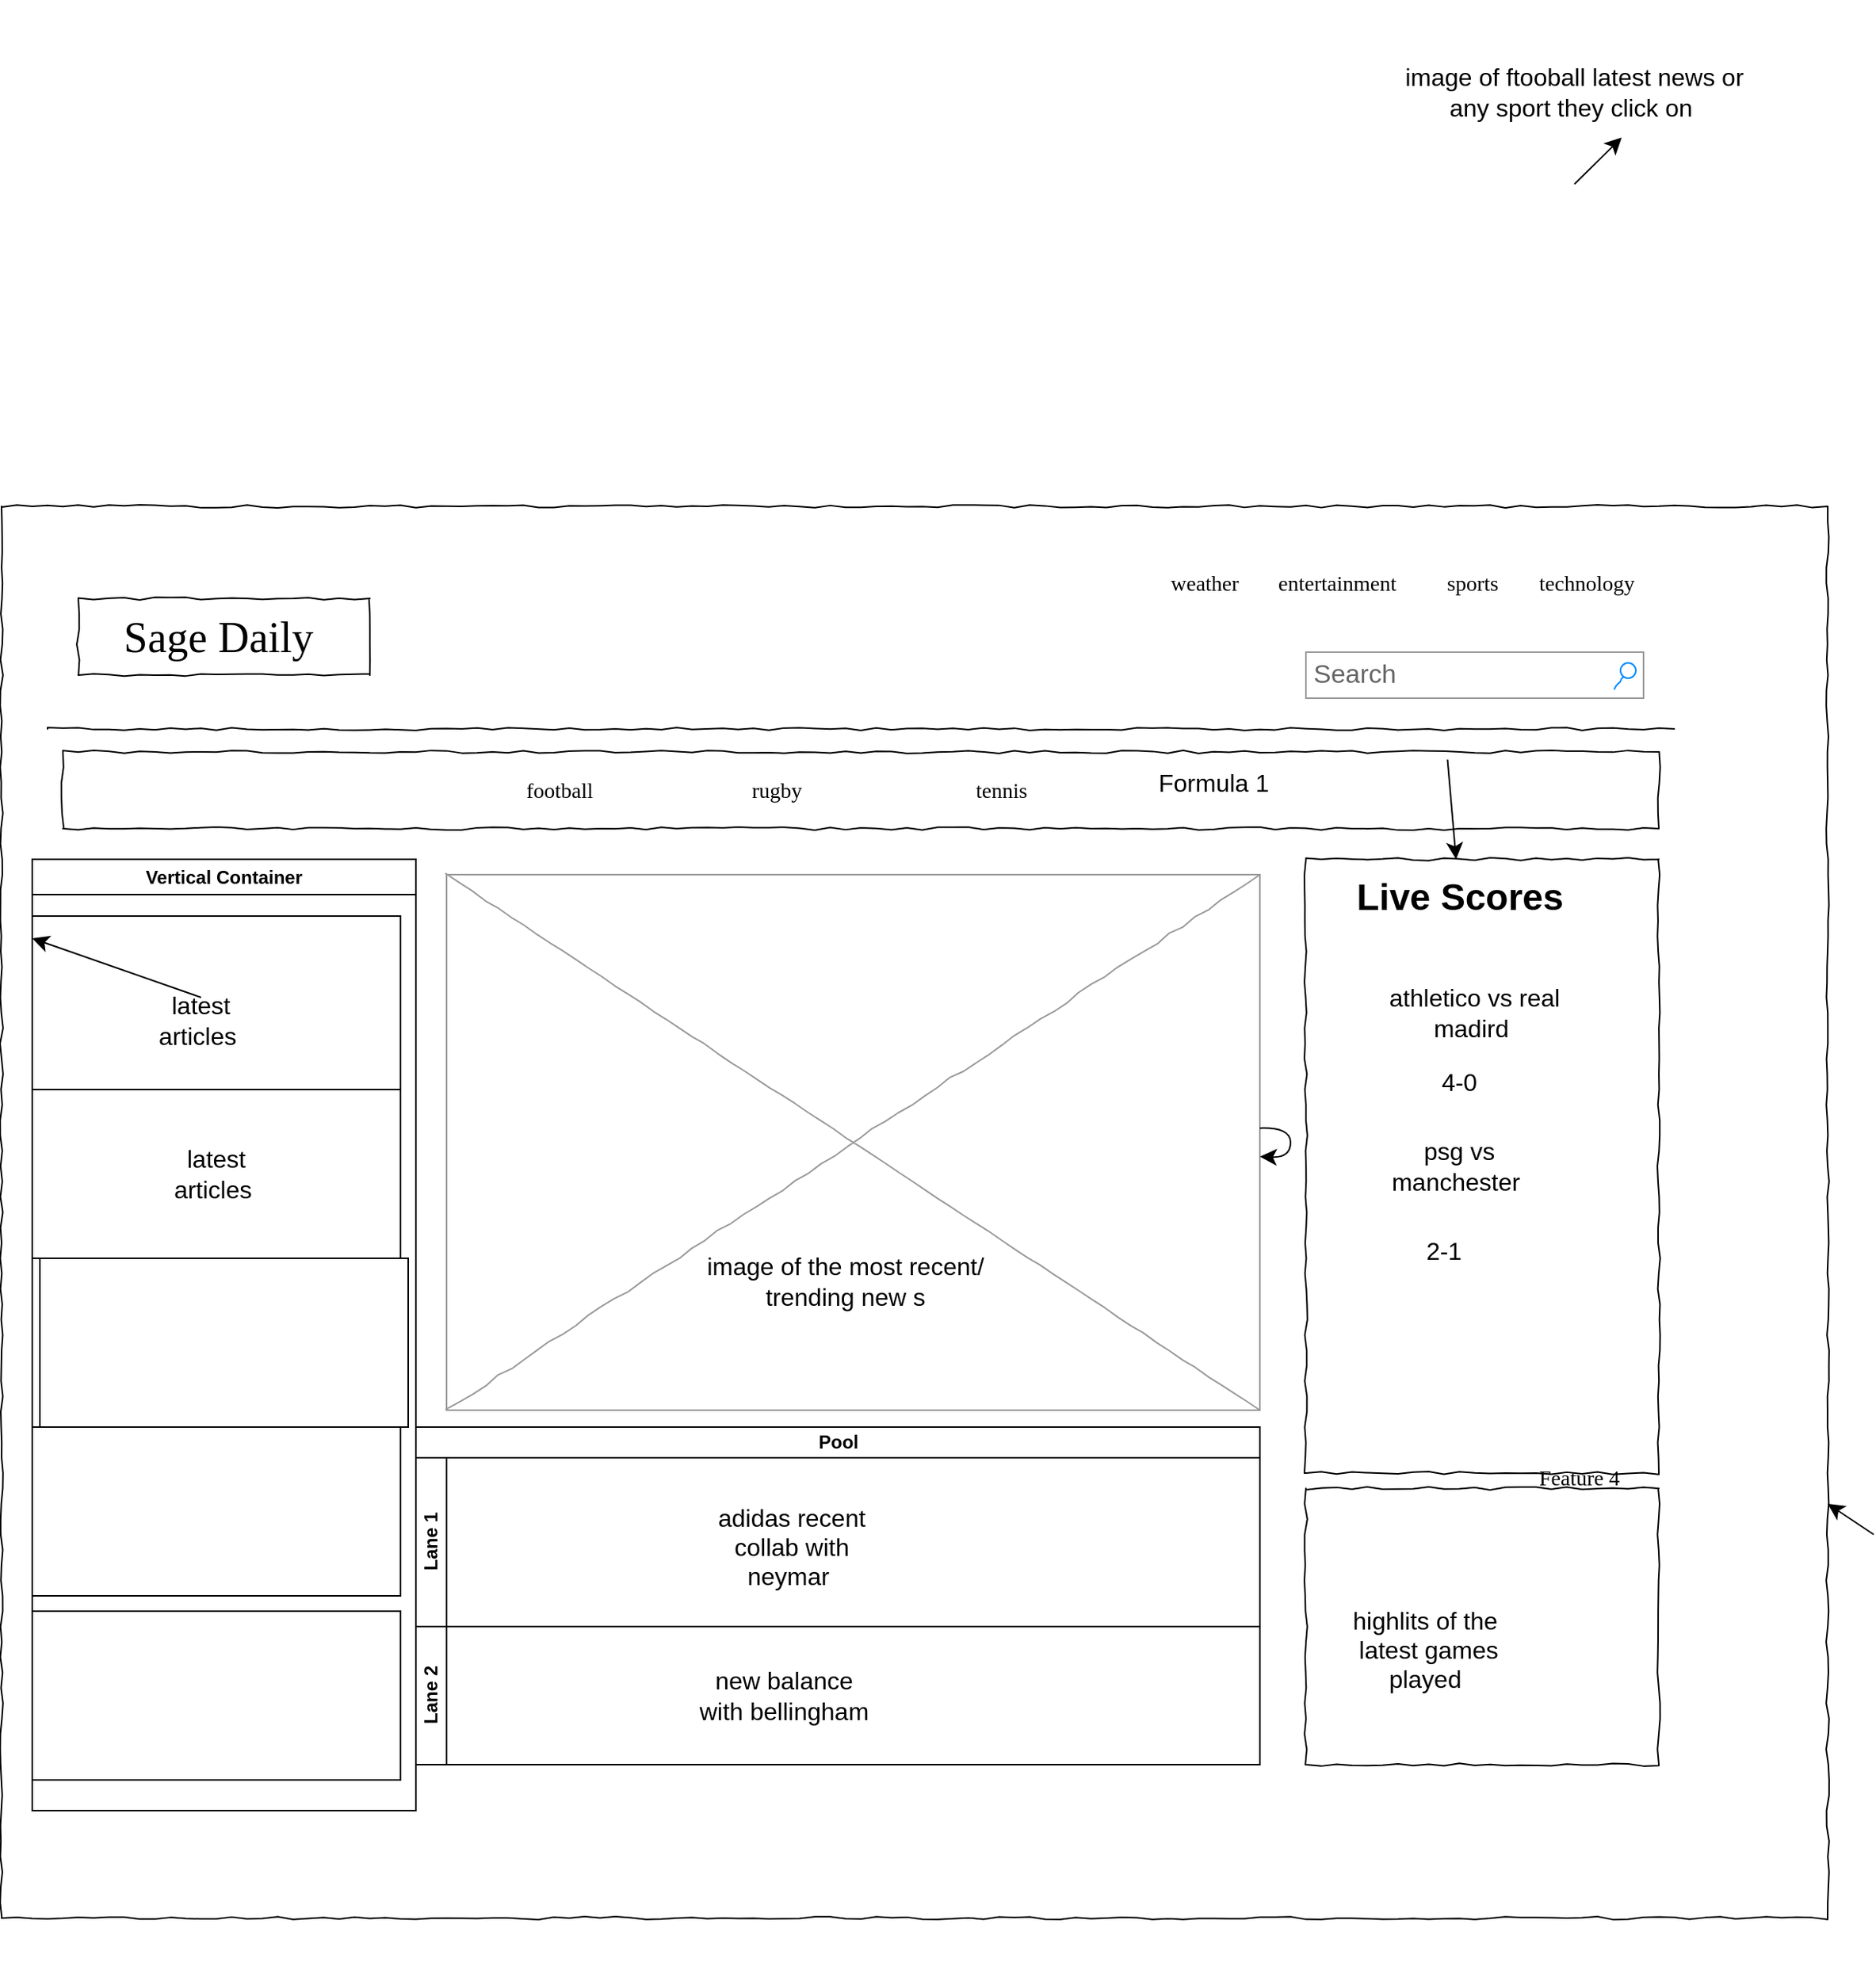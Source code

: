 <mxfile version="26.0.14">
  <diagram name="Page-1" id="03018318-947c-dd8e-b7a3-06fadd420f32">
    <mxGraphModel dx="2445" dy="2610" grid="1" gridSize="10" guides="1" tooltips="1" connect="1" arrows="1" fold="1" page="1" pageScale="1" pageWidth="1100" pageHeight="850" background="#ffffff" math="0" shadow="0">
      <root>
        <mxCell id="0" />
        <mxCell id="1" parent="0" />
        <mxCell id="677b7b8949515195-2" value="Sage Daily&amp;nbsp;" style="whiteSpace=wrap;html=1;rounded=0;shadow=0;labelBackgroundColor=none;strokeWidth=1;fontFamily=Verdana;fontSize=28;align=center;comic=1;" parent="1" vertex="1">
          <mxGeometry x="40" y="60" width="190" height="50" as="geometry" />
        </mxCell>
        <mxCell id="677b7b8949515195-3" value="Search" style="strokeWidth=1;shadow=0;dashed=0;align=center;html=1;shape=mxgraph.mockup.forms.searchBox;strokeColor=#999999;mainText=;strokeColor2=#008cff;fontColor=#666666;fontSize=17;align=left;spacingLeft=3;rounded=0;labelBackgroundColor=none;comic=1;" parent="1" vertex="1">
          <mxGeometry x="840" y="95" width="220" height="30" as="geometry" />
        </mxCell>
        <mxCell id="677b7b8949515195-4" value="weather&amp;nbsp;" style="text;html=1;points=[];align=left;verticalAlign=top;spacingTop=-4;fontSize=14;fontFamily=Verdana" parent="1" vertex="1">
          <mxGeometry x="750" y="40" width="60" height="20" as="geometry" />
        </mxCell>
        <mxCell id="677b7b8949515195-5" value="entertainment" style="text;html=1;points=[];align=left;verticalAlign=top;spacingTop=-4;fontSize=14;fontFamily=Verdana" parent="1" vertex="1">
          <mxGeometry x="820" y="40" width="60" height="20" as="geometry" />
        </mxCell>
        <mxCell id="677b7b8949515195-6" value="sports" style="text;html=1;points=[];align=left;verticalAlign=top;spacingTop=-4;fontSize=14;fontFamily=Verdana" parent="1" vertex="1">
          <mxGeometry x="930" y="40" width="60" height="20" as="geometry" />
        </mxCell>
        <mxCell id="677b7b8949515195-7" value="technology" style="text;html=1;points=[];align=left;verticalAlign=top;spacingTop=-4;fontSize=14;fontFamily=Verdana" parent="1" vertex="1">
          <mxGeometry x="990" y="40" width="60" height="20" as="geometry" />
        </mxCell>
        <mxCell id="677b7b8949515195-9" value="" style="line;strokeWidth=1;html=1;rounded=0;shadow=0;labelBackgroundColor=none;fillColor=none;fontFamily=Verdana;fontSize=14;fontColor=#000000;align=center;comic=1;" parent="1" vertex="1">
          <mxGeometry x="20" y="140" width="1060" height="10" as="geometry" />
        </mxCell>
        <mxCell id="677b7b8949515195-10" value="" style="whiteSpace=wrap;html=1;rounded=0;shadow=0;labelBackgroundColor=none;strokeWidth=1;fillColor=none;fontFamily=Verdana;fontSize=12;align=center;comic=1;" parent="1" vertex="1">
          <mxGeometry x="30" y="160" width="1040" height="50" as="geometry" />
        </mxCell>
        <mxCell id="677b7b8949515195-11" value="football&amp;nbsp;" style="text;html=1;points=[];align=left;verticalAlign=top;spacingTop=-4;fontSize=14;fontFamily=Verdana" parent="1" vertex="1">
          <mxGeometry x="330" y="175" width="60" height="20" as="geometry" />
        </mxCell>
        <mxCell id="677b7b8949515195-12" value="rugby" style="text;html=1;points=[];align=left;verticalAlign=top;spacingTop=-4;fontSize=14;fontFamily=Verdana" parent="1" vertex="1">
          <mxGeometry x="477" y="175" width="60" height="25" as="geometry" />
        </mxCell>
        <mxCell id="677b7b8949515195-13" value="tennis&amp;nbsp;" style="text;html=1;points=[];align=left;verticalAlign=top;spacingTop=-4;fontSize=14;fontFamily=Verdana" parent="1" vertex="1">
          <mxGeometry x="623" y="175" width="60" height="20" as="geometry" />
        </mxCell>
        <mxCell id="tGLtq9OhCJqC_mUNQPJR-13" style="edgeStyle=none;curved=1;rounded=0;orthogonalLoop=1;jettySize=auto;html=1;fontSize=12;startSize=8;endSize=8;" parent="1" edge="1">
          <mxGeometry relative="1" as="geometry">
            <mxPoint x="1180" y="650" as="targetPoint" />
            <mxPoint x="1210" y="670" as="sourcePoint" />
          </mxGeometry>
        </mxCell>
        <mxCell id="677b7b8949515195-25" value="" style="whiteSpace=wrap;html=1;rounded=0;shadow=0;labelBackgroundColor=none;strokeWidth=1;fillColor=none;fontFamily=Verdana;fontSize=12;align=center;comic=1;" parent="1" vertex="1">
          <mxGeometry x="840" y="230" width="230" height="400" as="geometry" />
        </mxCell>
        <mxCell id="677b7b8949515195-26" value="" style="whiteSpace=wrap;html=1;rounded=0;shadow=0;labelBackgroundColor=none;strokeWidth=1;fillColor=none;fontFamily=Verdana;fontSize=12;align=center;comic=1;" parent="1" vertex="1">
          <mxGeometry x="840" y="640" width="230" height="180" as="geometry" />
        </mxCell>
        <mxCell id="677b7b8949515195-30" value="\" style="text;html=1;points=[];align=left;verticalAlign=top;spacingTop=-4;fontSize=14;fontFamily=Verdana" parent="1" vertex="1">
          <mxGeometry x="40" y="357" width="170" height="20" as="geometry" />
        </mxCell>
        <mxCell id="677b7b8949515195-36" value="\" style="text;html=1;points=[];align=left;verticalAlign=top;spacingTop=-4;fontSize=14;fontFamily=Verdana" parent="1" vertex="1">
          <mxGeometry x="40" y="663" width="170" height="297" as="geometry" />
        </mxCell>
        <mxCell id="677b7b8949515195-47" value="Feature 4" style="text;html=1;points=[];align=left;verticalAlign=top;spacingTop=-4;fontSize=14;fontFamily=Verdana" parent="1" vertex="1">
          <mxGeometry x="990" y="623" width="170" height="20" as="geometry" />
        </mxCell>
        <mxCell id="tGLtq9OhCJqC_mUNQPJR-11" style="edgeStyle=none;curved=1;rounded=0;orthogonalLoop=1;jettySize=auto;html=1;exitX=0.5;exitY=1;exitDx=0;exitDy=0;fontSize=12;startSize=8;endSize=8;entryX=0.623;entryY=0.747;entryDx=0;entryDy=0;entryPerimeter=0;" parent="1" source="tGLtq9OhCJqC_mUNQPJR-1" target="tGLtq9OhCJqC_mUNQPJR-1" edge="1">
          <mxGeometry relative="1" as="geometry">
            <mxPoint x="890" y="-100" as="targetPoint" />
          </mxGeometry>
        </mxCell>
        <mxCell id="tGLtq9OhCJqC_mUNQPJR-1" value="image of ftooball latest news or any sport they click on&amp;nbsp;" style="text;strokeColor=none;fillColor=none;html=1;align=center;verticalAlign=middle;whiteSpace=wrap;rounded=0;fontSize=16;" parent="1" vertex="1">
          <mxGeometry x="890" y="-330" width="250" height="120" as="geometry" />
        </mxCell>
        <mxCell id="tGLtq9OhCJqC_mUNQPJR-7" value="Pool" style="swimlane;childLayout=stackLayout;resizeParent=1;resizeParentMax=0;horizontal=1;startSize=20;horizontalStack=0;html=1;" parent="1" vertex="1">
          <mxGeometry x="260" y="600" width="550" height="220" as="geometry" />
        </mxCell>
        <mxCell id="tGLtq9OhCJqC_mUNQPJR-8" value="Lane 1" style="swimlane;startSize=20;horizontal=0;html=1;" parent="tGLtq9OhCJqC_mUNQPJR-7" vertex="1">
          <mxGeometry y="20" width="550" height="110" as="geometry" />
        </mxCell>
        <mxCell id="tGLtq9OhCJqC_mUNQPJR-9" value="Lane 2" style="swimlane;startSize=20;horizontal=0;html=1;" parent="tGLtq9OhCJqC_mUNQPJR-7" vertex="1">
          <mxGeometry y="130" width="550" height="90" as="geometry" />
        </mxCell>
        <mxCell id="tGLtq9OhCJqC_mUNQPJR-24" value="new balance with bellingham" style="text;strokeColor=none;fillColor=none;html=1;align=center;verticalAlign=middle;whiteSpace=wrap;rounded=0;fontSize=16;" parent="tGLtq9OhCJqC_mUNQPJR-9" vertex="1">
          <mxGeometry x="180" y="30" width="120" height="30" as="geometry" />
        </mxCell>
        <mxCell id="tGLtq9OhCJqC_mUNQPJR-18" value="athletico vs real madird&amp;nbsp;" style="text;strokeColor=none;fillColor=none;html=1;align=center;verticalAlign=middle;whiteSpace=wrap;rounded=0;fontSize=16;" parent="1" vertex="1">
          <mxGeometry x="870" y="320" width="160" height="20" as="geometry" />
        </mxCell>
        <mxCell id="tGLtq9OhCJqC_mUNQPJR-19" value="psg vs manchester&amp;nbsp;" style="text;strokeColor=none;fillColor=none;html=1;align=center;verticalAlign=middle;whiteSpace=wrap;rounded=0;fontSize=16;" parent="1" vertex="1">
          <mxGeometry x="890" y="415" width="100" height="30" as="geometry" />
        </mxCell>
        <mxCell id="tGLtq9OhCJqC_mUNQPJR-23" value="adidas recent collab with neymar&amp;nbsp;" style="text;strokeColor=none;fillColor=none;html=1;align=center;verticalAlign=middle;whiteSpace=wrap;rounded=0;fontSize=16;" parent="1" vertex="1">
          <mxGeometry x="440" y="663" width="130" height="30" as="geometry" />
        </mxCell>
        <mxCell id="oWOTrId1yVSzaJ3O2O2T-2" value="Vertical Container" style="swimlane;whiteSpace=wrap;html=1;" vertex="1" parent="1">
          <mxGeometry x="10" y="230" width="250" height="620" as="geometry" />
        </mxCell>
        <mxCell id="oWOTrId1yVSzaJ3O2O2T-11" value="" style="rounded=0;whiteSpace=wrap;html=1;" vertex="1" parent="oWOTrId1yVSzaJ3O2O2T-2">
          <mxGeometry y="37" width="240" height="113" as="geometry" />
        </mxCell>
        <mxCell id="oWOTrId1yVSzaJ3O2O2T-12" value="" style="whiteSpace=wrap;html=1;rounded=0;" vertex="1" parent="oWOTrId1yVSzaJ3O2O2T-2">
          <mxGeometry y="150" width="240" height="110" as="geometry" />
        </mxCell>
        <mxCell id="oWOTrId1yVSzaJ3O2O2T-14" value="latest articles&amp;nbsp;" style="text;strokeColor=none;fillColor=none;html=1;align=center;verticalAlign=middle;whiteSpace=wrap;rounded=0;fontSize=16;" vertex="1" parent="oWOTrId1yVSzaJ3O2O2T-2">
          <mxGeometry x="80" y="90" width="60" height="30" as="geometry" />
        </mxCell>
        <mxCell id="oWOTrId1yVSzaJ3O2O2T-15" style="edgeStyle=none;curved=1;rounded=0;orthogonalLoop=1;jettySize=auto;html=1;exitX=0.5;exitY=0;exitDx=0;exitDy=0;fontSize=12;startSize=8;endSize=8;" edge="1" parent="oWOTrId1yVSzaJ3O2O2T-2" source="oWOTrId1yVSzaJ3O2O2T-14" target="oWOTrId1yVSzaJ3O2O2T-11">
          <mxGeometry relative="1" as="geometry" />
        </mxCell>
        <mxCell id="oWOTrId1yVSzaJ3O2O2T-16" value="latest articles&amp;nbsp;" style="text;strokeColor=none;fillColor=none;html=1;align=center;verticalAlign=middle;whiteSpace=wrap;rounded=0;fontSize=16;" vertex="1" parent="oWOTrId1yVSzaJ3O2O2T-2">
          <mxGeometry x="90" y="190" width="60" height="30" as="geometry" />
        </mxCell>
        <mxCell id="oWOTrId1yVSzaJ3O2O2T-17" value="" style="whiteSpace=wrap;html=1;rounded=0;" vertex="1" parent="oWOTrId1yVSzaJ3O2O2T-2">
          <mxGeometry x="5" y="260" width="240" height="110" as="geometry" />
        </mxCell>
        <mxCell id="677b7b8949515195-16" value="" style="verticalLabelPosition=bottom;shadow=0;dashed=0;align=center;html=1;verticalAlign=top;strokeWidth=1;shape=mxgraph.mockup.graphics.simpleIcon;strokeColor=#999999;rounded=0;labelBackgroundColor=none;fontFamily=Verdana;fontSize=14;fontColor=#000000;comic=1;" parent="1" vertex="1">
          <mxGeometry x="280" y="240" width="530" height="349" as="geometry" />
        </mxCell>
        <mxCell id="tGLtq9OhCJqC_mUNQPJR-2" style="edgeStyle=none;curved=1;rounded=0;orthogonalLoop=1;jettySize=auto;html=1;fontSize=12;startSize=8;endSize=8;" parent="1" source="677b7b8949515195-16" target="677b7b8949515195-16" edge="1">
          <mxGeometry relative="1" as="geometry" />
        </mxCell>
        <mxCell id="oWOTrId1yVSzaJ3O2O2T-3" value="image of the most recent/ trending new s" style="text;strokeColor=none;fillColor=none;html=1;align=center;verticalAlign=middle;whiteSpace=wrap;rounded=0;fontSize=16;" vertex="1" parent="1">
          <mxGeometry x="420" y="490" width="240" height="30" as="geometry" />
        </mxCell>
        <mxCell id="oWOTrId1yVSzaJ3O2O2T-4" value="highlits of the&amp;nbsp; latest games played&amp;nbsp;" style="text;strokeColor=none;fillColor=none;html=1;align=center;verticalAlign=middle;whiteSpace=wrap;rounded=0;fontSize=16;" vertex="1" parent="1">
          <mxGeometry x="850" y="700" width="140" height="90" as="geometry" />
        </mxCell>
        <mxCell id="oWOTrId1yVSzaJ3O2O2T-9" value="Formula 1" style="text;strokeColor=none;fillColor=none;html=1;align=center;verticalAlign=middle;whiteSpace=wrap;rounded=0;fontSize=16;" vertex="1" parent="1">
          <mxGeometry x="735" y="165" width="90" height="30" as="geometry" />
        </mxCell>
        <mxCell id="oWOTrId1yVSzaJ3O2O2T-18" value="" style="whiteSpace=wrap;html=1;rounded=0;" vertex="1" parent="1">
          <mxGeometry x="10" y="600" width="240" height="110" as="geometry" />
        </mxCell>
        <mxCell id="oWOTrId1yVSzaJ3O2O2T-19" value="" style="whiteSpace=wrap;html=1;rounded=0;" vertex="1" parent="1">
          <mxGeometry x="10" y="720" width="240" height="110" as="geometry" />
        </mxCell>
        <mxCell id="oWOTrId1yVSzaJ3O2O2T-24" style="edgeStyle=none;curved=1;rounded=0;orthogonalLoop=1;jettySize=auto;html=1;fontSize=12;startSize=8;endSize=8;" edge="1" parent="1" source="oWOTrId1yVSzaJ3O2O2T-23" target="677b7b8949515195-25">
          <mxGeometry relative="1" as="geometry" />
        </mxCell>
        <mxCell id="oWOTrId1yVSzaJ3O2O2T-23" value="Live Scores" style="text;strokeColor=none;fillColor=none;html=1;fontSize=24;fontStyle=1;verticalAlign=middle;align=center;" vertex="1" parent="1">
          <mxGeometry x="890" y="165" width="100" height="180" as="geometry" />
        </mxCell>
        <mxCell id="oWOTrId1yVSzaJ3O2O2T-26" value="4-0" style="text;strokeColor=none;fillColor=none;html=1;align=center;verticalAlign=middle;whiteSpace=wrap;rounded=0;fontSize=16;" vertex="1" parent="1">
          <mxGeometry x="900" y="360" width="80" height="30" as="geometry" />
        </mxCell>
        <mxCell id="oWOTrId1yVSzaJ3O2O2T-27" value="2-1" style="text;strokeColor=none;fillColor=none;html=1;align=center;verticalAlign=middle;whiteSpace=wrap;rounded=0;fontSize=16;" vertex="1" parent="1">
          <mxGeometry x="900" y="470" width="60" height="30" as="geometry" />
        </mxCell>
        <mxCell id="677b7b8949515195-15" value="&lt;div style=&quot;text-align: justify&quot;&gt;&lt;br&gt;&lt;/div&gt;" style="whiteSpace=wrap;html=1;rounded=0;shadow=0;labelBackgroundColor=none;strokeWidth=1;fillColor=none;fontFamily=Verdana;fontSize=12;align=center;verticalAlign=top;spacing=10;comic=1;" parent="1" vertex="1">
          <mxGeometry x="-10" width="1190" height="920" as="geometry" />
        </mxCell>
      </root>
    </mxGraphModel>
  </diagram>
</mxfile>
